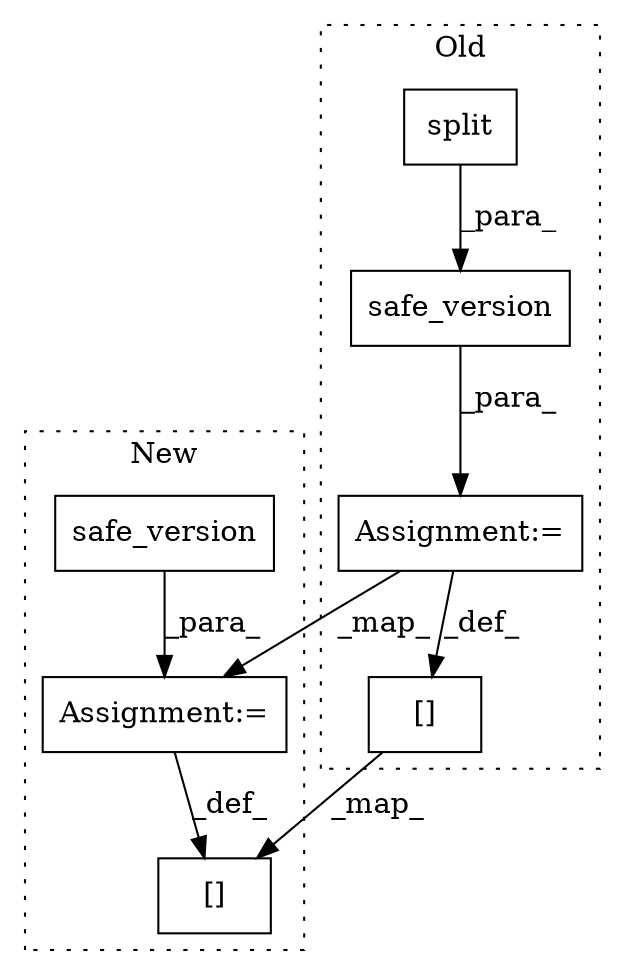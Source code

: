 digraph G {
subgraph cluster0 {
1 [label="safe_version" a="32" s="2303,2357" l="13,1" shape="box"];
4 [label="[]" a="2" s="2272,2301" l="19,1" shape="box"];
5 [label="Assignment:=" a="7" s="2302" l="1" shape="box"];
7 [label="split" a="32" s="2346" l="7" shape="box"];
label = "Old";
style="dotted";
}
subgraph cluster1 {
2 [label="safe_version" a="32" s="2561,2587" l="13,1" shape="box"];
3 [label="[]" a="2" s="2530,2559" l="19,1" shape="box"];
6 [label="Assignment:=" a="7" s="2560" l="1" shape="box"];
label = "New";
style="dotted";
}
1 -> 5 [label="_para_"];
2 -> 6 [label="_para_"];
4 -> 3 [label="_map_"];
5 -> 6 [label="_map_"];
5 -> 4 [label="_def_"];
6 -> 3 [label="_def_"];
7 -> 1 [label="_para_"];
}